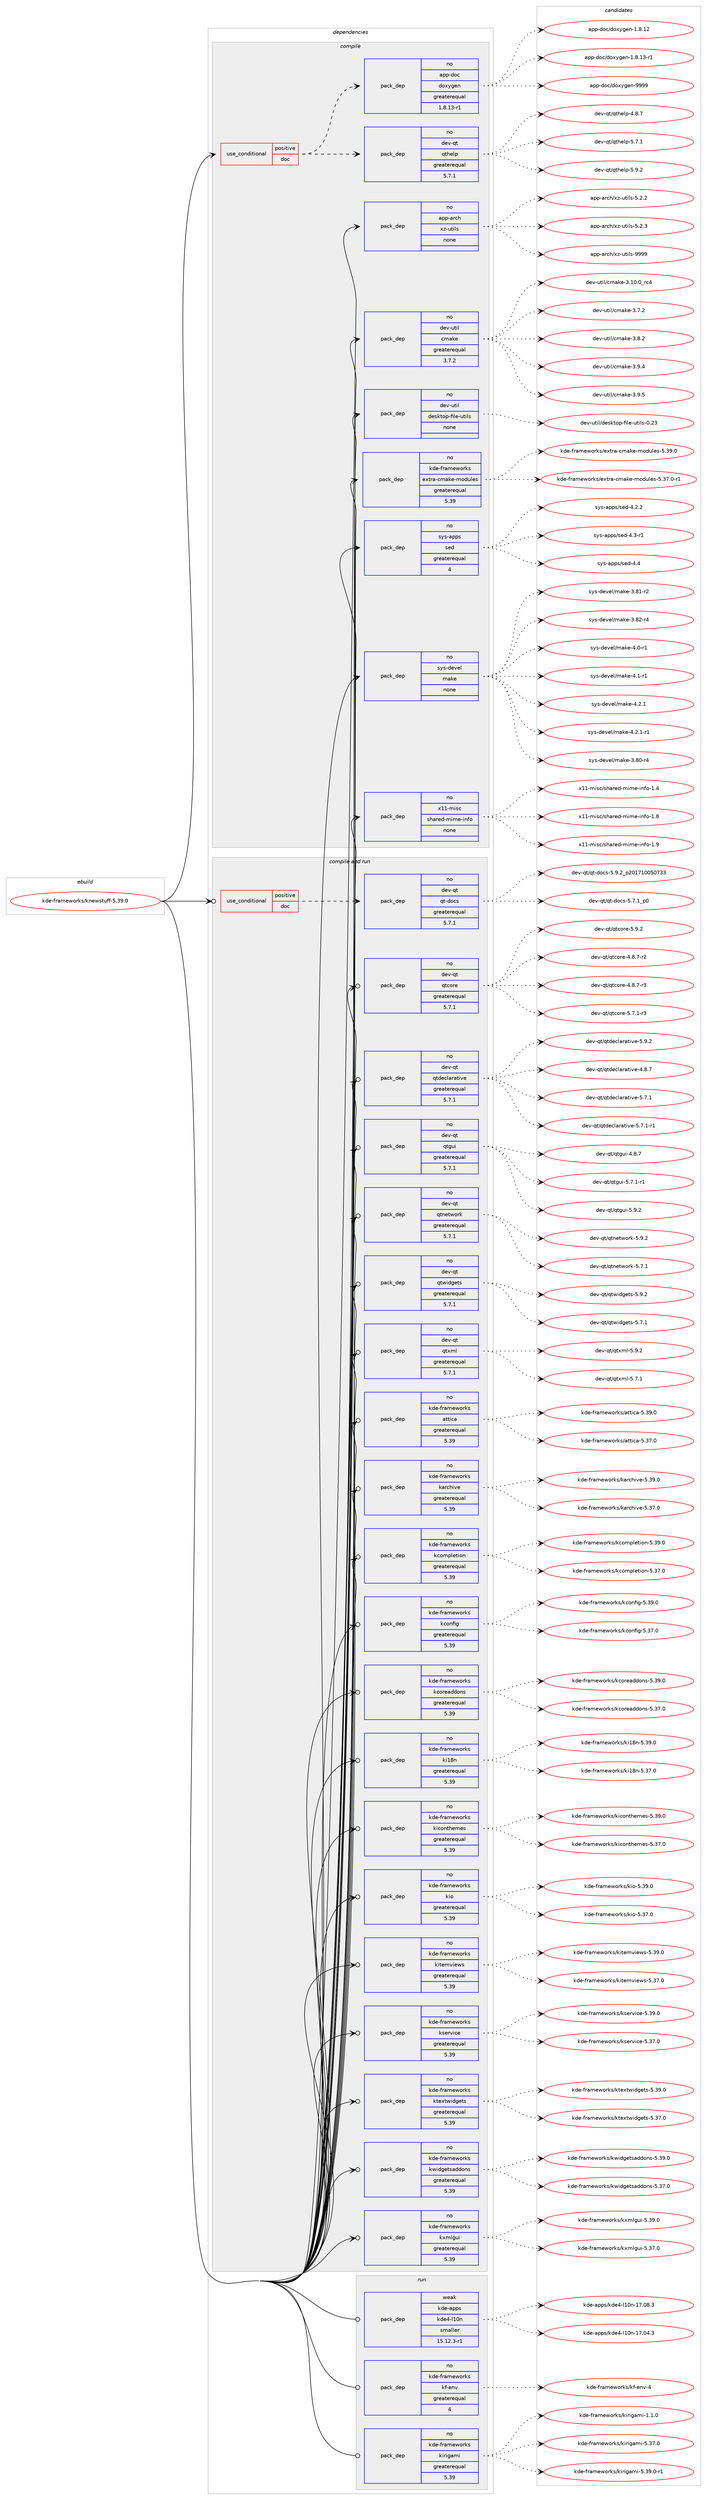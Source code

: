 digraph prolog {

# *************
# Graph options
# *************

newrank=true;
concentrate=true;
compound=true;
graph [rankdir=LR,fontname=Helvetica,fontsize=10,ranksep=1.5];#, ranksep=2.5, nodesep=0.2];
edge  [arrowhead=vee];
node  [fontname=Helvetica,fontsize=10];

# **********
# The ebuild
# **********

subgraph cluster_leftcol {
color=gray;
rank=same;
label=<<i>ebuild</i>>;
id [label="kde-frameworks/knewstuff-5.39.0", color=red, width=4, href="../kde-frameworks/knewstuff-5.39.0.svg"];
}

# ****************
# The dependencies
# ****************

subgraph cluster_midcol {
color=gray;
label=<<i>dependencies</i>>;
subgraph cluster_compile {
fillcolor="#eeeeee";
style=filled;
label=<<i>compile</i>>;
subgraph cond83972 {
dependency332464 [label=<<TABLE BORDER="0" CELLBORDER="1" CELLSPACING="0" CELLPADDING="4"><TR><TD ROWSPAN="3" CELLPADDING="10">use_conditional</TD></TR><TR><TD>positive</TD></TR><TR><TD>doc</TD></TR></TABLE>>, shape=none, color=red];
subgraph pack243474 {
dependency332465 [label=<<TABLE BORDER="0" CELLBORDER="1" CELLSPACING="0" CELLPADDING="4" WIDTH="220"><TR><TD ROWSPAN="6" CELLPADDING="30">pack_dep</TD></TR><TR><TD WIDTH="110">no</TD></TR><TR><TD>dev-qt</TD></TR><TR><TD>qthelp</TD></TR><TR><TD>greaterequal</TD></TR><TR><TD>5.7.1</TD></TR></TABLE>>, shape=none, color=blue];
}
dependency332464:e -> dependency332465:w [weight=20,style="dashed",arrowhead="vee"];
subgraph pack243475 {
dependency332466 [label=<<TABLE BORDER="0" CELLBORDER="1" CELLSPACING="0" CELLPADDING="4" WIDTH="220"><TR><TD ROWSPAN="6" CELLPADDING="30">pack_dep</TD></TR><TR><TD WIDTH="110">no</TD></TR><TR><TD>app-doc</TD></TR><TR><TD>doxygen</TD></TR><TR><TD>greaterequal</TD></TR><TR><TD>1.8.13-r1</TD></TR></TABLE>>, shape=none, color=blue];
}
dependency332464:e -> dependency332466:w [weight=20,style="dashed",arrowhead="vee"];
}
id:e -> dependency332464:w [weight=20,style="solid",arrowhead="vee"];
subgraph pack243476 {
dependency332467 [label=<<TABLE BORDER="0" CELLBORDER="1" CELLSPACING="0" CELLPADDING="4" WIDTH="220"><TR><TD ROWSPAN="6" CELLPADDING="30">pack_dep</TD></TR><TR><TD WIDTH="110">no</TD></TR><TR><TD>app-arch</TD></TR><TR><TD>xz-utils</TD></TR><TR><TD>none</TD></TR><TR><TD></TD></TR></TABLE>>, shape=none, color=blue];
}
id:e -> dependency332467:w [weight=20,style="solid",arrowhead="vee"];
subgraph pack243477 {
dependency332468 [label=<<TABLE BORDER="0" CELLBORDER="1" CELLSPACING="0" CELLPADDING="4" WIDTH="220"><TR><TD ROWSPAN="6" CELLPADDING="30">pack_dep</TD></TR><TR><TD WIDTH="110">no</TD></TR><TR><TD>dev-util</TD></TR><TR><TD>cmake</TD></TR><TR><TD>greaterequal</TD></TR><TR><TD>3.7.2</TD></TR></TABLE>>, shape=none, color=blue];
}
id:e -> dependency332468:w [weight=20,style="solid",arrowhead="vee"];
subgraph pack243478 {
dependency332469 [label=<<TABLE BORDER="0" CELLBORDER="1" CELLSPACING="0" CELLPADDING="4" WIDTH="220"><TR><TD ROWSPAN="6" CELLPADDING="30">pack_dep</TD></TR><TR><TD WIDTH="110">no</TD></TR><TR><TD>dev-util</TD></TR><TR><TD>desktop-file-utils</TD></TR><TR><TD>none</TD></TR><TR><TD></TD></TR></TABLE>>, shape=none, color=blue];
}
id:e -> dependency332469:w [weight=20,style="solid",arrowhead="vee"];
subgraph pack243479 {
dependency332470 [label=<<TABLE BORDER="0" CELLBORDER="1" CELLSPACING="0" CELLPADDING="4" WIDTH="220"><TR><TD ROWSPAN="6" CELLPADDING="30">pack_dep</TD></TR><TR><TD WIDTH="110">no</TD></TR><TR><TD>kde-frameworks</TD></TR><TR><TD>extra-cmake-modules</TD></TR><TR><TD>greaterequal</TD></TR><TR><TD>5.39</TD></TR></TABLE>>, shape=none, color=blue];
}
id:e -> dependency332470:w [weight=20,style="solid",arrowhead="vee"];
subgraph pack243480 {
dependency332471 [label=<<TABLE BORDER="0" CELLBORDER="1" CELLSPACING="0" CELLPADDING="4" WIDTH="220"><TR><TD ROWSPAN="6" CELLPADDING="30">pack_dep</TD></TR><TR><TD WIDTH="110">no</TD></TR><TR><TD>sys-apps</TD></TR><TR><TD>sed</TD></TR><TR><TD>greaterequal</TD></TR><TR><TD>4</TD></TR></TABLE>>, shape=none, color=blue];
}
id:e -> dependency332471:w [weight=20,style="solid",arrowhead="vee"];
subgraph pack243481 {
dependency332472 [label=<<TABLE BORDER="0" CELLBORDER="1" CELLSPACING="0" CELLPADDING="4" WIDTH="220"><TR><TD ROWSPAN="6" CELLPADDING="30">pack_dep</TD></TR><TR><TD WIDTH="110">no</TD></TR><TR><TD>sys-devel</TD></TR><TR><TD>make</TD></TR><TR><TD>none</TD></TR><TR><TD></TD></TR></TABLE>>, shape=none, color=blue];
}
id:e -> dependency332472:w [weight=20,style="solid",arrowhead="vee"];
subgraph pack243482 {
dependency332473 [label=<<TABLE BORDER="0" CELLBORDER="1" CELLSPACING="0" CELLPADDING="4" WIDTH="220"><TR><TD ROWSPAN="6" CELLPADDING="30">pack_dep</TD></TR><TR><TD WIDTH="110">no</TD></TR><TR><TD>x11-misc</TD></TR><TR><TD>shared-mime-info</TD></TR><TR><TD>none</TD></TR><TR><TD></TD></TR></TABLE>>, shape=none, color=blue];
}
id:e -> dependency332473:w [weight=20,style="solid",arrowhead="vee"];
}
subgraph cluster_compileandrun {
fillcolor="#eeeeee";
style=filled;
label=<<i>compile and run</i>>;
subgraph cond83973 {
dependency332474 [label=<<TABLE BORDER="0" CELLBORDER="1" CELLSPACING="0" CELLPADDING="4"><TR><TD ROWSPAN="3" CELLPADDING="10">use_conditional</TD></TR><TR><TD>positive</TD></TR><TR><TD>doc</TD></TR></TABLE>>, shape=none, color=red];
subgraph pack243483 {
dependency332475 [label=<<TABLE BORDER="0" CELLBORDER="1" CELLSPACING="0" CELLPADDING="4" WIDTH="220"><TR><TD ROWSPAN="6" CELLPADDING="30">pack_dep</TD></TR><TR><TD WIDTH="110">no</TD></TR><TR><TD>dev-qt</TD></TR><TR><TD>qt-docs</TD></TR><TR><TD>greaterequal</TD></TR><TR><TD>5.7.1</TD></TR></TABLE>>, shape=none, color=blue];
}
dependency332474:e -> dependency332475:w [weight=20,style="dashed",arrowhead="vee"];
}
id:e -> dependency332474:w [weight=20,style="solid",arrowhead="odotvee"];
subgraph pack243484 {
dependency332476 [label=<<TABLE BORDER="0" CELLBORDER="1" CELLSPACING="0" CELLPADDING="4" WIDTH="220"><TR><TD ROWSPAN="6" CELLPADDING="30">pack_dep</TD></TR><TR><TD WIDTH="110">no</TD></TR><TR><TD>dev-qt</TD></TR><TR><TD>qtcore</TD></TR><TR><TD>greaterequal</TD></TR><TR><TD>5.7.1</TD></TR></TABLE>>, shape=none, color=blue];
}
id:e -> dependency332476:w [weight=20,style="solid",arrowhead="odotvee"];
subgraph pack243485 {
dependency332477 [label=<<TABLE BORDER="0" CELLBORDER="1" CELLSPACING="0" CELLPADDING="4" WIDTH="220"><TR><TD ROWSPAN="6" CELLPADDING="30">pack_dep</TD></TR><TR><TD WIDTH="110">no</TD></TR><TR><TD>dev-qt</TD></TR><TR><TD>qtdeclarative</TD></TR><TR><TD>greaterequal</TD></TR><TR><TD>5.7.1</TD></TR></TABLE>>, shape=none, color=blue];
}
id:e -> dependency332477:w [weight=20,style="solid",arrowhead="odotvee"];
subgraph pack243486 {
dependency332478 [label=<<TABLE BORDER="0" CELLBORDER="1" CELLSPACING="0" CELLPADDING="4" WIDTH="220"><TR><TD ROWSPAN="6" CELLPADDING="30">pack_dep</TD></TR><TR><TD WIDTH="110">no</TD></TR><TR><TD>dev-qt</TD></TR><TR><TD>qtgui</TD></TR><TR><TD>greaterequal</TD></TR><TR><TD>5.7.1</TD></TR></TABLE>>, shape=none, color=blue];
}
id:e -> dependency332478:w [weight=20,style="solid",arrowhead="odotvee"];
subgraph pack243487 {
dependency332479 [label=<<TABLE BORDER="0" CELLBORDER="1" CELLSPACING="0" CELLPADDING="4" WIDTH="220"><TR><TD ROWSPAN="6" CELLPADDING="30">pack_dep</TD></TR><TR><TD WIDTH="110">no</TD></TR><TR><TD>dev-qt</TD></TR><TR><TD>qtnetwork</TD></TR><TR><TD>greaterequal</TD></TR><TR><TD>5.7.1</TD></TR></TABLE>>, shape=none, color=blue];
}
id:e -> dependency332479:w [weight=20,style="solid",arrowhead="odotvee"];
subgraph pack243488 {
dependency332480 [label=<<TABLE BORDER="0" CELLBORDER="1" CELLSPACING="0" CELLPADDING="4" WIDTH="220"><TR><TD ROWSPAN="6" CELLPADDING="30">pack_dep</TD></TR><TR><TD WIDTH="110">no</TD></TR><TR><TD>dev-qt</TD></TR><TR><TD>qtwidgets</TD></TR><TR><TD>greaterequal</TD></TR><TR><TD>5.7.1</TD></TR></TABLE>>, shape=none, color=blue];
}
id:e -> dependency332480:w [weight=20,style="solid",arrowhead="odotvee"];
subgraph pack243489 {
dependency332481 [label=<<TABLE BORDER="0" CELLBORDER="1" CELLSPACING="0" CELLPADDING="4" WIDTH="220"><TR><TD ROWSPAN="6" CELLPADDING="30">pack_dep</TD></TR><TR><TD WIDTH="110">no</TD></TR><TR><TD>dev-qt</TD></TR><TR><TD>qtxml</TD></TR><TR><TD>greaterequal</TD></TR><TR><TD>5.7.1</TD></TR></TABLE>>, shape=none, color=blue];
}
id:e -> dependency332481:w [weight=20,style="solid",arrowhead="odotvee"];
subgraph pack243490 {
dependency332482 [label=<<TABLE BORDER="0" CELLBORDER="1" CELLSPACING="0" CELLPADDING="4" WIDTH="220"><TR><TD ROWSPAN="6" CELLPADDING="30">pack_dep</TD></TR><TR><TD WIDTH="110">no</TD></TR><TR><TD>kde-frameworks</TD></TR><TR><TD>attica</TD></TR><TR><TD>greaterequal</TD></TR><TR><TD>5.39</TD></TR></TABLE>>, shape=none, color=blue];
}
id:e -> dependency332482:w [weight=20,style="solid",arrowhead="odotvee"];
subgraph pack243491 {
dependency332483 [label=<<TABLE BORDER="0" CELLBORDER="1" CELLSPACING="0" CELLPADDING="4" WIDTH="220"><TR><TD ROWSPAN="6" CELLPADDING="30">pack_dep</TD></TR><TR><TD WIDTH="110">no</TD></TR><TR><TD>kde-frameworks</TD></TR><TR><TD>karchive</TD></TR><TR><TD>greaterequal</TD></TR><TR><TD>5.39</TD></TR></TABLE>>, shape=none, color=blue];
}
id:e -> dependency332483:w [weight=20,style="solid",arrowhead="odotvee"];
subgraph pack243492 {
dependency332484 [label=<<TABLE BORDER="0" CELLBORDER="1" CELLSPACING="0" CELLPADDING="4" WIDTH="220"><TR><TD ROWSPAN="6" CELLPADDING="30">pack_dep</TD></TR><TR><TD WIDTH="110">no</TD></TR><TR><TD>kde-frameworks</TD></TR><TR><TD>kcompletion</TD></TR><TR><TD>greaterequal</TD></TR><TR><TD>5.39</TD></TR></TABLE>>, shape=none, color=blue];
}
id:e -> dependency332484:w [weight=20,style="solid",arrowhead="odotvee"];
subgraph pack243493 {
dependency332485 [label=<<TABLE BORDER="0" CELLBORDER="1" CELLSPACING="0" CELLPADDING="4" WIDTH="220"><TR><TD ROWSPAN="6" CELLPADDING="30">pack_dep</TD></TR><TR><TD WIDTH="110">no</TD></TR><TR><TD>kde-frameworks</TD></TR><TR><TD>kconfig</TD></TR><TR><TD>greaterequal</TD></TR><TR><TD>5.39</TD></TR></TABLE>>, shape=none, color=blue];
}
id:e -> dependency332485:w [weight=20,style="solid",arrowhead="odotvee"];
subgraph pack243494 {
dependency332486 [label=<<TABLE BORDER="0" CELLBORDER="1" CELLSPACING="0" CELLPADDING="4" WIDTH="220"><TR><TD ROWSPAN="6" CELLPADDING="30">pack_dep</TD></TR><TR><TD WIDTH="110">no</TD></TR><TR><TD>kde-frameworks</TD></TR><TR><TD>kcoreaddons</TD></TR><TR><TD>greaterequal</TD></TR><TR><TD>5.39</TD></TR></TABLE>>, shape=none, color=blue];
}
id:e -> dependency332486:w [weight=20,style="solid",arrowhead="odotvee"];
subgraph pack243495 {
dependency332487 [label=<<TABLE BORDER="0" CELLBORDER="1" CELLSPACING="0" CELLPADDING="4" WIDTH="220"><TR><TD ROWSPAN="6" CELLPADDING="30">pack_dep</TD></TR><TR><TD WIDTH="110">no</TD></TR><TR><TD>kde-frameworks</TD></TR><TR><TD>ki18n</TD></TR><TR><TD>greaterequal</TD></TR><TR><TD>5.39</TD></TR></TABLE>>, shape=none, color=blue];
}
id:e -> dependency332487:w [weight=20,style="solid",arrowhead="odotvee"];
subgraph pack243496 {
dependency332488 [label=<<TABLE BORDER="0" CELLBORDER="1" CELLSPACING="0" CELLPADDING="4" WIDTH="220"><TR><TD ROWSPAN="6" CELLPADDING="30">pack_dep</TD></TR><TR><TD WIDTH="110">no</TD></TR><TR><TD>kde-frameworks</TD></TR><TR><TD>kiconthemes</TD></TR><TR><TD>greaterequal</TD></TR><TR><TD>5.39</TD></TR></TABLE>>, shape=none, color=blue];
}
id:e -> dependency332488:w [weight=20,style="solid",arrowhead="odotvee"];
subgraph pack243497 {
dependency332489 [label=<<TABLE BORDER="0" CELLBORDER="1" CELLSPACING="0" CELLPADDING="4" WIDTH="220"><TR><TD ROWSPAN="6" CELLPADDING="30">pack_dep</TD></TR><TR><TD WIDTH="110">no</TD></TR><TR><TD>kde-frameworks</TD></TR><TR><TD>kio</TD></TR><TR><TD>greaterequal</TD></TR><TR><TD>5.39</TD></TR></TABLE>>, shape=none, color=blue];
}
id:e -> dependency332489:w [weight=20,style="solid",arrowhead="odotvee"];
subgraph pack243498 {
dependency332490 [label=<<TABLE BORDER="0" CELLBORDER="1" CELLSPACING="0" CELLPADDING="4" WIDTH="220"><TR><TD ROWSPAN="6" CELLPADDING="30">pack_dep</TD></TR><TR><TD WIDTH="110">no</TD></TR><TR><TD>kde-frameworks</TD></TR><TR><TD>kitemviews</TD></TR><TR><TD>greaterequal</TD></TR><TR><TD>5.39</TD></TR></TABLE>>, shape=none, color=blue];
}
id:e -> dependency332490:w [weight=20,style="solid",arrowhead="odotvee"];
subgraph pack243499 {
dependency332491 [label=<<TABLE BORDER="0" CELLBORDER="1" CELLSPACING="0" CELLPADDING="4" WIDTH="220"><TR><TD ROWSPAN="6" CELLPADDING="30">pack_dep</TD></TR><TR><TD WIDTH="110">no</TD></TR><TR><TD>kde-frameworks</TD></TR><TR><TD>kservice</TD></TR><TR><TD>greaterequal</TD></TR><TR><TD>5.39</TD></TR></TABLE>>, shape=none, color=blue];
}
id:e -> dependency332491:w [weight=20,style="solid",arrowhead="odotvee"];
subgraph pack243500 {
dependency332492 [label=<<TABLE BORDER="0" CELLBORDER="1" CELLSPACING="0" CELLPADDING="4" WIDTH="220"><TR><TD ROWSPAN="6" CELLPADDING="30">pack_dep</TD></TR><TR><TD WIDTH="110">no</TD></TR><TR><TD>kde-frameworks</TD></TR><TR><TD>ktextwidgets</TD></TR><TR><TD>greaterequal</TD></TR><TR><TD>5.39</TD></TR></TABLE>>, shape=none, color=blue];
}
id:e -> dependency332492:w [weight=20,style="solid",arrowhead="odotvee"];
subgraph pack243501 {
dependency332493 [label=<<TABLE BORDER="0" CELLBORDER="1" CELLSPACING="0" CELLPADDING="4" WIDTH="220"><TR><TD ROWSPAN="6" CELLPADDING="30">pack_dep</TD></TR><TR><TD WIDTH="110">no</TD></TR><TR><TD>kde-frameworks</TD></TR><TR><TD>kwidgetsaddons</TD></TR><TR><TD>greaterequal</TD></TR><TR><TD>5.39</TD></TR></TABLE>>, shape=none, color=blue];
}
id:e -> dependency332493:w [weight=20,style="solid",arrowhead="odotvee"];
subgraph pack243502 {
dependency332494 [label=<<TABLE BORDER="0" CELLBORDER="1" CELLSPACING="0" CELLPADDING="4" WIDTH="220"><TR><TD ROWSPAN="6" CELLPADDING="30">pack_dep</TD></TR><TR><TD WIDTH="110">no</TD></TR><TR><TD>kde-frameworks</TD></TR><TR><TD>kxmlgui</TD></TR><TR><TD>greaterequal</TD></TR><TR><TD>5.39</TD></TR></TABLE>>, shape=none, color=blue];
}
id:e -> dependency332494:w [weight=20,style="solid",arrowhead="odotvee"];
}
subgraph cluster_run {
fillcolor="#eeeeee";
style=filled;
label=<<i>run</i>>;
subgraph pack243503 {
dependency332495 [label=<<TABLE BORDER="0" CELLBORDER="1" CELLSPACING="0" CELLPADDING="4" WIDTH="220"><TR><TD ROWSPAN="6" CELLPADDING="30">pack_dep</TD></TR><TR><TD WIDTH="110">no</TD></TR><TR><TD>kde-frameworks</TD></TR><TR><TD>kf-env</TD></TR><TR><TD>greaterequal</TD></TR><TR><TD>4</TD></TR></TABLE>>, shape=none, color=blue];
}
id:e -> dependency332495:w [weight=20,style="solid",arrowhead="odot"];
subgraph pack243504 {
dependency332496 [label=<<TABLE BORDER="0" CELLBORDER="1" CELLSPACING="0" CELLPADDING="4" WIDTH="220"><TR><TD ROWSPAN="6" CELLPADDING="30">pack_dep</TD></TR><TR><TD WIDTH="110">no</TD></TR><TR><TD>kde-frameworks</TD></TR><TR><TD>kirigami</TD></TR><TR><TD>greaterequal</TD></TR><TR><TD>5.39</TD></TR></TABLE>>, shape=none, color=blue];
}
id:e -> dependency332496:w [weight=20,style="solid",arrowhead="odot"];
subgraph pack243505 {
dependency332497 [label=<<TABLE BORDER="0" CELLBORDER="1" CELLSPACING="0" CELLPADDING="4" WIDTH="220"><TR><TD ROWSPAN="6" CELLPADDING="30">pack_dep</TD></TR><TR><TD WIDTH="110">weak</TD></TR><TR><TD>kde-apps</TD></TR><TR><TD>kde4-l10n</TD></TR><TR><TD>smaller</TD></TR><TR><TD>15.12.3-r1</TD></TR></TABLE>>, shape=none, color=blue];
}
id:e -> dependency332497:w [weight=20,style="solid",arrowhead="odot"];
}
}

# **************
# The candidates
# **************

subgraph cluster_choices {
rank=same;
color=gray;
label=<<i>candidates</i>>;

subgraph choice243474 {
color=black;
nodesep=1;
choice1001011184511311647113116104101108112455246564655 [label="dev-qt/qthelp-4.8.7", color=red, width=4,href="../dev-qt/qthelp-4.8.7.svg"];
choice1001011184511311647113116104101108112455346554649 [label="dev-qt/qthelp-5.7.1", color=red, width=4,href="../dev-qt/qthelp-5.7.1.svg"];
choice1001011184511311647113116104101108112455346574650 [label="dev-qt/qthelp-5.9.2", color=red, width=4,href="../dev-qt/qthelp-5.9.2.svg"];
dependency332465:e -> choice1001011184511311647113116104101108112455246564655:w [style=dotted,weight="100"];
dependency332465:e -> choice1001011184511311647113116104101108112455346554649:w [style=dotted,weight="100"];
dependency332465:e -> choice1001011184511311647113116104101108112455346574650:w [style=dotted,weight="100"];
}
subgraph choice243475 {
color=black;
nodesep=1;
choice9711211245100111994710011112012110310111045494656464950 [label="app-doc/doxygen-1.8.12", color=red, width=4,href="../app-doc/doxygen-1.8.12.svg"];
choice97112112451001119947100111120121103101110454946564649514511449 [label="app-doc/doxygen-1.8.13-r1", color=red, width=4,href="../app-doc/doxygen-1.8.13-r1.svg"];
choice971121124510011199471001111201211031011104557575757 [label="app-doc/doxygen-9999", color=red, width=4,href="../app-doc/doxygen-9999.svg"];
dependency332466:e -> choice9711211245100111994710011112012110310111045494656464950:w [style=dotted,weight="100"];
dependency332466:e -> choice97112112451001119947100111120121103101110454946564649514511449:w [style=dotted,weight="100"];
dependency332466:e -> choice971121124510011199471001111201211031011104557575757:w [style=dotted,weight="100"];
}
subgraph choice243476 {
color=black;
nodesep=1;
choice971121124597114991044712012245117116105108115455346504650 [label="app-arch/xz-utils-5.2.2", color=red, width=4,href="../app-arch/xz-utils-5.2.2.svg"];
choice971121124597114991044712012245117116105108115455346504651 [label="app-arch/xz-utils-5.2.3", color=red, width=4,href="../app-arch/xz-utils-5.2.3.svg"];
choice9711211245971149910447120122451171161051081154557575757 [label="app-arch/xz-utils-9999", color=red, width=4,href="../app-arch/xz-utils-9999.svg"];
dependency332467:e -> choice971121124597114991044712012245117116105108115455346504650:w [style=dotted,weight="100"];
dependency332467:e -> choice971121124597114991044712012245117116105108115455346504651:w [style=dotted,weight="100"];
dependency332467:e -> choice9711211245971149910447120122451171161051081154557575757:w [style=dotted,weight="100"];
}
subgraph choice243477 {
color=black;
nodesep=1;
choice1001011184511711610510847991099710710145514649484648951149952 [label="dev-util/cmake-3.10.0_rc4", color=red, width=4,href="../dev-util/cmake-3.10.0_rc4.svg"];
choice10010111845117116105108479910997107101455146554650 [label="dev-util/cmake-3.7.2", color=red, width=4,href="../dev-util/cmake-3.7.2.svg"];
choice10010111845117116105108479910997107101455146564650 [label="dev-util/cmake-3.8.2", color=red, width=4,href="../dev-util/cmake-3.8.2.svg"];
choice10010111845117116105108479910997107101455146574652 [label="dev-util/cmake-3.9.4", color=red, width=4,href="../dev-util/cmake-3.9.4.svg"];
choice10010111845117116105108479910997107101455146574653 [label="dev-util/cmake-3.9.5", color=red, width=4,href="../dev-util/cmake-3.9.5.svg"];
dependency332468:e -> choice1001011184511711610510847991099710710145514649484648951149952:w [style=dotted,weight="100"];
dependency332468:e -> choice10010111845117116105108479910997107101455146554650:w [style=dotted,weight="100"];
dependency332468:e -> choice10010111845117116105108479910997107101455146564650:w [style=dotted,weight="100"];
dependency332468:e -> choice10010111845117116105108479910997107101455146574652:w [style=dotted,weight="100"];
dependency332468:e -> choice10010111845117116105108479910997107101455146574653:w [style=dotted,weight="100"];
}
subgraph choice243478 {
color=black;
nodesep=1;
choice100101118451171161051084710010111510711611111245102105108101451171161051081154548465051 [label="dev-util/desktop-file-utils-0.23", color=red, width=4,href="../dev-util/desktop-file-utils-0.23.svg"];
dependency332469:e -> choice100101118451171161051084710010111510711611111245102105108101451171161051081154548465051:w [style=dotted,weight="100"];
}
subgraph choice243479 {
color=black;
nodesep=1;
choice1071001014510211497109101119111114107115471011201161149745991099710710145109111100117108101115455346515546484511449 [label="kde-frameworks/extra-cmake-modules-5.37.0-r1", color=red, width=4,href="../kde-frameworks/extra-cmake-modules-5.37.0-r1.svg"];
choice107100101451021149710910111911111410711547101120116114974599109971071014510911110011710810111545534651574648 [label="kde-frameworks/extra-cmake-modules-5.39.0", color=red, width=4,href="../kde-frameworks/extra-cmake-modules-5.39.0.svg"];
dependency332470:e -> choice1071001014510211497109101119111114107115471011201161149745991099710710145109111100117108101115455346515546484511449:w [style=dotted,weight="100"];
dependency332470:e -> choice107100101451021149710910111911111410711547101120116114974599109971071014510911110011710810111545534651574648:w [style=dotted,weight="100"];
}
subgraph choice243480 {
color=black;
nodesep=1;
choice115121115459711211211547115101100455246504650 [label="sys-apps/sed-4.2.2", color=red, width=4,href="../sys-apps/sed-4.2.2.svg"];
choice115121115459711211211547115101100455246514511449 [label="sys-apps/sed-4.3-r1", color=red, width=4,href="../sys-apps/sed-4.3-r1.svg"];
choice11512111545971121121154711510110045524652 [label="sys-apps/sed-4.4", color=red, width=4,href="../sys-apps/sed-4.4.svg"];
dependency332471:e -> choice115121115459711211211547115101100455246504650:w [style=dotted,weight="100"];
dependency332471:e -> choice115121115459711211211547115101100455246514511449:w [style=dotted,weight="100"];
dependency332471:e -> choice11512111545971121121154711510110045524652:w [style=dotted,weight="100"];
}
subgraph choice243481 {
color=black;
nodesep=1;
choice11512111545100101118101108471099710710145514656484511452 [label="sys-devel/make-3.80-r4", color=red, width=4,href="../sys-devel/make-3.80-r4.svg"];
choice11512111545100101118101108471099710710145514656494511450 [label="sys-devel/make-3.81-r2", color=red, width=4,href="../sys-devel/make-3.81-r2.svg"];
choice11512111545100101118101108471099710710145514656504511452 [label="sys-devel/make-3.82-r4", color=red, width=4,href="../sys-devel/make-3.82-r4.svg"];
choice115121115451001011181011084710997107101455246484511449 [label="sys-devel/make-4.0-r1", color=red, width=4,href="../sys-devel/make-4.0-r1.svg"];
choice115121115451001011181011084710997107101455246494511449 [label="sys-devel/make-4.1-r1", color=red, width=4,href="../sys-devel/make-4.1-r1.svg"];
choice115121115451001011181011084710997107101455246504649 [label="sys-devel/make-4.2.1", color=red, width=4,href="../sys-devel/make-4.2.1.svg"];
choice1151211154510010111810110847109971071014552465046494511449 [label="sys-devel/make-4.2.1-r1", color=red, width=4,href="../sys-devel/make-4.2.1-r1.svg"];
dependency332472:e -> choice11512111545100101118101108471099710710145514656484511452:w [style=dotted,weight="100"];
dependency332472:e -> choice11512111545100101118101108471099710710145514656494511450:w [style=dotted,weight="100"];
dependency332472:e -> choice11512111545100101118101108471099710710145514656504511452:w [style=dotted,weight="100"];
dependency332472:e -> choice115121115451001011181011084710997107101455246484511449:w [style=dotted,weight="100"];
dependency332472:e -> choice115121115451001011181011084710997107101455246494511449:w [style=dotted,weight="100"];
dependency332472:e -> choice115121115451001011181011084710997107101455246504649:w [style=dotted,weight="100"];
dependency332472:e -> choice1151211154510010111810110847109971071014552465046494511449:w [style=dotted,weight="100"];
}
subgraph choice243482 {
color=black;
nodesep=1;
choice120494945109105115994711510497114101100451091051091014510511010211145494652 [label="x11-misc/shared-mime-info-1.4", color=red, width=4,href="../x11-misc/shared-mime-info-1.4.svg"];
choice120494945109105115994711510497114101100451091051091014510511010211145494656 [label="x11-misc/shared-mime-info-1.8", color=red, width=4,href="../x11-misc/shared-mime-info-1.8.svg"];
choice120494945109105115994711510497114101100451091051091014510511010211145494657 [label="x11-misc/shared-mime-info-1.9", color=red, width=4,href="../x11-misc/shared-mime-info-1.9.svg"];
dependency332473:e -> choice120494945109105115994711510497114101100451091051091014510511010211145494652:w [style=dotted,weight="100"];
dependency332473:e -> choice120494945109105115994711510497114101100451091051091014510511010211145494656:w [style=dotted,weight="100"];
dependency332473:e -> choice120494945109105115994711510497114101100451091051091014510511010211145494657:w [style=dotted,weight="100"];
}
subgraph choice243483 {
color=black;
nodesep=1;
choice100101118451131164711311645100111991154553465546499511248 [label="dev-qt/qt-docs-5.7.1_p0", color=red, width=4,href="../dev-qt/qt-docs-5.7.1_p0.svg"];
choice1001011184511311647113116451001119911545534657465095112504849554948485348555151 [label="dev-qt/qt-docs-5.9.2_p201710050733", color=red, width=4,href="../dev-qt/qt-docs-5.9.2_p201710050733.svg"];
dependency332475:e -> choice100101118451131164711311645100111991154553465546499511248:w [style=dotted,weight="100"];
dependency332475:e -> choice1001011184511311647113116451001119911545534657465095112504849554948485348555151:w [style=dotted,weight="100"];
}
subgraph choice243484 {
color=black;
nodesep=1;
choice1001011184511311647113116991111141014552465646554511450 [label="dev-qt/qtcore-4.8.7-r2", color=red, width=4,href="../dev-qt/qtcore-4.8.7-r2.svg"];
choice1001011184511311647113116991111141014552465646554511451 [label="dev-qt/qtcore-4.8.7-r3", color=red, width=4,href="../dev-qt/qtcore-4.8.7-r3.svg"];
choice1001011184511311647113116991111141014553465546494511451 [label="dev-qt/qtcore-5.7.1-r3", color=red, width=4,href="../dev-qt/qtcore-5.7.1-r3.svg"];
choice100101118451131164711311699111114101455346574650 [label="dev-qt/qtcore-5.9.2", color=red, width=4,href="../dev-qt/qtcore-5.9.2.svg"];
dependency332476:e -> choice1001011184511311647113116991111141014552465646554511450:w [style=dotted,weight="100"];
dependency332476:e -> choice1001011184511311647113116991111141014552465646554511451:w [style=dotted,weight="100"];
dependency332476:e -> choice1001011184511311647113116991111141014553465546494511451:w [style=dotted,weight="100"];
dependency332476:e -> choice100101118451131164711311699111114101455346574650:w [style=dotted,weight="100"];
}
subgraph choice243485 {
color=black;
nodesep=1;
choice1001011184511311647113116100101991089711497116105118101455246564655 [label="dev-qt/qtdeclarative-4.8.7", color=red, width=4,href="../dev-qt/qtdeclarative-4.8.7.svg"];
choice1001011184511311647113116100101991089711497116105118101455346554649 [label="dev-qt/qtdeclarative-5.7.1", color=red, width=4,href="../dev-qt/qtdeclarative-5.7.1.svg"];
choice10010111845113116471131161001019910897114971161051181014553465546494511449 [label="dev-qt/qtdeclarative-5.7.1-r1", color=red, width=4,href="../dev-qt/qtdeclarative-5.7.1-r1.svg"];
choice1001011184511311647113116100101991089711497116105118101455346574650 [label="dev-qt/qtdeclarative-5.9.2", color=red, width=4,href="../dev-qt/qtdeclarative-5.9.2.svg"];
dependency332477:e -> choice1001011184511311647113116100101991089711497116105118101455246564655:w [style=dotted,weight="100"];
dependency332477:e -> choice1001011184511311647113116100101991089711497116105118101455346554649:w [style=dotted,weight="100"];
dependency332477:e -> choice10010111845113116471131161001019910897114971161051181014553465546494511449:w [style=dotted,weight="100"];
dependency332477:e -> choice1001011184511311647113116100101991089711497116105118101455346574650:w [style=dotted,weight="100"];
}
subgraph choice243486 {
color=black;
nodesep=1;
choice1001011184511311647113116103117105455246564655 [label="dev-qt/qtgui-4.8.7", color=red, width=4,href="../dev-qt/qtgui-4.8.7.svg"];
choice10010111845113116471131161031171054553465546494511449 [label="dev-qt/qtgui-5.7.1-r1", color=red, width=4,href="../dev-qt/qtgui-5.7.1-r1.svg"];
choice1001011184511311647113116103117105455346574650 [label="dev-qt/qtgui-5.9.2", color=red, width=4,href="../dev-qt/qtgui-5.9.2.svg"];
dependency332478:e -> choice1001011184511311647113116103117105455246564655:w [style=dotted,weight="100"];
dependency332478:e -> choice10010111845113116471131161031171054553465546494511449:w [style=dotted,weight="100"];
dependency332478:e -> choice1001011184511311647113116103117105455346574650:w [style=dotted,weight="100"];
}
subgraph choice243487 {
color=black;
nodesep=1;
choice1001011184511311647113116110101116119111114107455346554649 [label="dev-qt/qtnetwork-5.7.1", color=red, width=4,href="../dev-qt/qtnetwork-5.7.1.svg"];
choice1001011184511311647113116110101116119111114107455346574650 [label="dev-qt/qtnetwork-5.9.2", color=red, width=4,href="../dev-qt/qtnetwork-5.9.2.svg"];
dependency332479:e -> choice1001011184511311647113116110101116119111114107455346554649:w [style=dotted,weight="100"];
dependency332479:e -> choice1001011184511311647113116110101116119111114107455346574650:w [style=dotted,weight="100"];
}
subgraph choice243488 {
color=black;
nodesep=1;
choice1001011184511311647113116119105100103101116115455346554649 [label="dev-qt/qtwidgets-5.7.1", color=red, width=4,href="../dev-qt/qtwidgets-5.7.1.svg"];
choice1001011184511311647113116119105100103101116115455346574650 [label="dev-qt/qtwidgets-5.9.2", color=red, width=4,href="../dev-qt/qtwidgets-5.9.2.svg"];
dependency332480:e -> choice1001011184511311647113116119105100103101116115455346554649:w [style=dotted,weight="100"];
dependency332480:e -> choice1001011184511311647113116119105100103101116115455346574650:w [style=dotted,weight="100"];
}
subgraph choice243489 {
color=black;
nodesep=1;
choice1001011184511311647113116120109108455346554649 [label="dev-qt/qtxml-5.7.1", color=red, width=4,href="../dev-qt/qtxml-5.7.1.svg"];
choice1001011184511311647113116120109108455346574650 [label="dev-qt/qtxml-5.9.2", color=red, width=4,href="../dev-qt/qtxml-5.9.2.svg"];
dependency332481:e -> choice1001011184511311647113116120109108455346554649:w [style=dotted,weight="100"];
dependency332481:e -> choice1001011184511311647113116120109108455346574650:w [style=dotted,weight="100"];
}
subgraph choice243490 {
color=black;
nodesep=1;
choice10710010145102114971091011191111141071154797116116105999745534651554648 [label="kde-frameworks/attica-5.37.0", color=red, width=4,href="../kde-frameworks/attica-5.37.0.svg"];
choice10710010145102114971091011191111141071154797116116105999745534651574648 [label="kde-frameworks/attica-5.39.0", color=red, width=4,href="../kde-frameworks/attica-5.39.0.svg"];
dependency332482:e -> choice10710010145102114971091011191111141071154797116116105999745534651554648:w [style=dotted,weight="100"];
dependency332482:e -> choice10710010145102114971091011191111141071154797116116105999745534651574648:w [style=dotted,weight="100"];
}
subgraph choice243491 {
color=black;
nodesep=1;
choice107100101451021149710910111911111410711547107971149910410511810145534651554648 [label="kde-frameworks/karchive-5.37.0", color=red, width=4,href="../kde-frameworks/karchive-5.37.0.svg"];
choice107100101451021149710910111911111410711547107971149910410511810145534651574648 [label="kde-frameworks/karchive-5.39.0", color=red, width=4,href="../kde-frameworks/karchive-5.39.0.svg"];
dependency332483:e -> choice107100101451021149710910111911111410711547107971149910410511810145534651554648:w [style=dotted,weight="100"];
dependency332483:e -> choice107100101451021149710910111911111410711547107971149910410511810145534651574648:w [style=dotted,weight="100"];
}
subgraph choice243492 {
color=black;
nodesep=1;
choice1071001014510211497109101119111114107115471079911110911210810111610511111045534651554648 [label="kde-frameworks/kcompletion-5.37.0", color=red, width=4,href="../kde-frameworks/kcompletion-5.37.0.svg"];
choice1071001014510211497109101119111114107115471079911110911210810111610511111045534651574648 [label="kde-frameworks/kcompletion-5.39.0", color=red, width=4,href="../kde-frameworks/kcompletion-5.39.0.svg"];
dependency332484:e -> choice1071001014510211497109101119111114107115471079911110911210810111610511111045534651554648:w [style=dotted,weight="100"];
dependency332484:e -> choice1071001014510211497109101119111114107115471079911110911210810111610511111045534651574648:w [style=dotted,weight="100"];
}
subgraph choice243493 {
color=black;
nodesep=1;
choice1071001014510211497109101119111114107115471079911111010210510345534651554648 [label="kde-frameworks/kconfig-5.37.0", color=red, width=4,href="../kde-frameworks/kconfig-5.37.0.svg"];
choice1071001014510211497109101119111114107115471079911111010210510345534651574648 [label="kde-frameworks/kconfig-5.39.0", color=red, width=4,href="../kde-frameworks/kconfig-5.39.0.svg"];
dependency332485:e -> choice1071001014510211497109101119111114107115471079911111010210510345534651554648:w [style=dotted,weight="100"];
dependency332485:e -> choice1071001014510211497109101119111114107115471079911111010210510345534651574648:w [style=dotted,weight="100"];
}
subgraph choice243494 {
color=black;
nodesep=1;
choice107100101451021149710910111911111410711547107991111141019710010011111011545534651554648 [label="kde-frameworks/kcoreaddons-5.37.0", color=red, width=4,href="../kde-frameworks/kcoreaddons-5.37.0.svg"];
choice107100101451021149710910111911111410711547107991111141019710010011111011545534651574648 [label="kde-frameworks/kcoreaddons-5.39.0", color=red, width=4,href="../kde-frameworks/kcoreaddons-5.39.0.svg"];
dependency332486:e -> choice107100101451021149710910111911111410711547107991111141019710010011111011545534651554648:w [style=dotted,weight="100"];
dependency332486:e -> choice107100101451021149710910111911111410711547107991111141019710010011111011545534651574648:w [style=dotted,weight="100"];
}
subgraph choice243495 {
color=black;
nodesep=1;
choice107100101451021149710910111911111410711547107105495611045534651554648 [label="kde-frameworks/ki18n-5.37.0", color=red, width=4,href="../kde-frameworks/ki18n-5.37.0.svg"];
choice107100101451021149710910111911111410711547107105495611045534651574648 [label="kde-frameworks/ki18n-5.39.0", color=red, width=4,href="../kde-frameworks/ki18n-5.39.0.svg"];
dependency332487:e -> choice107100101451021149710910111911111410711547107105495611045534651554648:w [style=dotted,weight="100"];
dependency332487:e -> choice107100101451021149710910111911111410711547107105495611045534651574648:w [style=dotted,weight="100"];
}
subgraph choice243496 {
color=black;
nodesep=1;
choice1071001014510211497109101119111114107115471071059911111011610410110910111545534651554648 [label="kde-frameworks/kiconthemes-5.37.0", color=red, width=4,href="../kde-frameworks/kiconthemes-5.37.0.svg"];
choice1071001014510211497109101119111114107115471071059911111011610410110910111545534651574648 [label="kde-frameworks/kiconthemes-5.39.0", color=red, width=4,href="../kde-frameworks/kiconthemes-5.39.0.svg"];
dependency332488:e -> choice1071001014510211497109101119111114107115471071059911111011610410110910111545534651554648:w [style=dotted,weight="100"];
dependency332488:e -> choice1071001014510211497109101119111114107115471071059911111011610410110910111545534651574648:w [style=dotted,weight="100"];
}
subgraph choice243497 {
color=black;
nodesep=1;
choice10710010145102114971091011191111141071154710710511145534651554648 [label="kde-frameworks/kio-5.37.0", color=red, width=4,href="../kde-frameworks/kio-5.37.0.svg"];
choice10710010145102114971091011191111141071154710710511145534651574648 [label="kde-frameworks/kio-5.39.0", color=red, width=4,href="../kde-frameworks/kio-5.39.0.svg"];
dependency332489:e -> choice10710010145102114971091011191111141071154710710511145534651554648:w [style=dotted,weight="100"];
dependency332489:e -> choice10710010145102114971091011191111141071154710710511145534651574648:w [style=dotted,weight="100"];
}
subgraph choice243498 {
color=black;
nodesep=1;
choice10710010145102114971091011191111141071154710710511610110911810510111911545534651554648 [label="kde-frameworks/kitemviews-5.37.0", color=red, width=4,href="../kde-frameworks/kitemviews-5.37.0.svg"];
choice10710010145102114971091011191111141071154710710511610110911810510111911545534651574648 [label="kde-frameworks/kitemviews-5.39.0", color=red, width=4,href="../kde-frameworks/kitemviews-5.39.0.svg"];
dependency332490:e -> choice10710010145102114971091011191111141071154710710511610110911810510111911545534651554648:w [style=dotted,weight="100"];
dependency332490:e -> choice10710010145102114971091011191111141071154710710511610110911810510111911545534651574648:w [style=dotted,weight="100"];
}
subgraph choice243499 {
color=black;
nodesep=1;
choice1071001014510211497109101119111114107115471071151011141181059910145534651554648 [label="kde-frameworks/kservice-5.37.0", color=red, width=4,href="../kde-frameworks/kservice-5.37.0.svg"];
choice1071001014510211497109101119111114107115471071151011141181059910145534651574648 [label="kde-frameworks/kservice-5.39.0", color=red, width=4,href="../kde-frameworks/kservice-5.39.0.svg"];
dependency332491:e -> choice1071001014510211497109101119111114107115471071151011141181059910145534651554648:w [style=dotted,weight="100"];
dependency332491:e -> choice1071001014510211497109101119111114107115471071151011141181059910145534651574648:w [style=dotted,weight="100"];
}
subgraph choice243500 {
color=black;
nodesep=1;
choice10710010145102114971091011191111141071154710711610112011611910510010310111611545534651554648 [label="kde-frameworks/ktextwidgets-5.37.0", color=red, width=4,href="../kde-frameworks/ktextwidgets-5.37.0.svg"];
choice10710010145102114971091011191111141071154710711610112011611910510010310111611545534651574648 [label="kde-frameworks/ktextwidgets-5.39.0", color=red, width=4,href="../kde-frameworks/ktextwidgets-5.39.0.svg"];
dependency332492:e -> choice10710010145102114971091011191111141071154710711610112011611910510010310111611545534651554648:w [style=dotted,weight="100"];
dependency332492:e -> choice10710010145102114971091011191111141071154710711610112011611910510010310111611545534651574648:w [style=dotted,weight="100"];
}
subgraph choice243501 {
color=black;
nodesep=1;
choice1071001014510211497109101119111114107115471071191051001031011161159710010011111011545534651554648 [label="kde-frameworks/kwidgetsaddons-5.37.0", color=red, width=4,href="../kde-frameworks/kwidgetsaddons-5.37.0.svg"];
choice1071001014510211497109101119111114107115471071191051001031011161159710010011111011545534651574648 [label="kde-frameworks/kwidgetsaddons-5.39.0", color=red, width=4,href="../kde-frameworks/kwidgetsaddons-5.39.0.svg"];
dependency332493:e -> choice1071001014510211497109101119111114107115471071191051001031011161159710010011111011545534651554648:w [style=dotted,weight="100"];
dependency332493:e -> choice1071001014510211497109101119111114107115471071191051001031011161159710010011111011545534651574648:w [style=dotted,weight="100"];
}
subgraph choice243502 {
color=black;
nodesep=1;
choice10710010145102114971091011191111141071154710712010910810311710545534651554648 [label="kde-frameworks/kxmlgui-5.37.0", color=red, width=4,href="../kde-frameworks/kxmlgui-5.37.0.svg"];
choice10710010145102114971091011191111141071154710712010910810311710545534651574648 [label="kde-frameworks/kxmlgui-5.39.0", color=red, width=4,href="../kde-frameworks/kxmlgui-5.39.0.svg"];
dependency332494:e -> choice10710010145102114971091011191111141071154710712010910810311710545534651554648:w [style=dotted,weight="100"];
dependency332494:e -> choice10710010145102114971091011191111141071154710712010910810311710545534651574648:w [style=dotted,weight="100"];
}
subgraph choice243503 {
color=black;
nodesep=1;
choice107100101451021149710910111911111410711547107102451011101184552 [label="kde-frameworks/kf-env-4", color=red, width=4,href="../kde-frameworks/kf-env-4.svg"];
dependency332495:e -> choice107100101451021149710910111911111410711547107102451011101184552:w [style=dotted,weight="100"];
}
subgraph choice243504 {
color=black;
nodesep=1;
choice10710010145102114971091011191111141071154710710511410510397109105454946494648 [label="kde-frameworks/kirigami-1.1.0", color=red, width=4,href="../kde-frameworks/kirigami-1.1.0.svg"];
choice1071001014510211497109101119111114107115471071051141051039710910545534651554648 [label="kde-frameworks/kirigami-5.37.0", color=red, width=4,href="../kde-frameworks/kirigami-5.37.0.svg"];
choice10710010145102114971091011191111141071154710710511410510397109105455346515746484511449 [label="kde-frameworks/kirigami-5.39.0-r1", color=red, width=4,href="../kde-frameworks/kirigami-5.39.0-r1.svg"];
dependency332496:e -> choice10710010145102114971091011191111141071154710710511410510397109105454946494648:w [style=dotted,weight="100"];
dependency332496:e -> choice1071001014510211497109101119111114107115471071051141051039710910545534651554648:w [style=dotted,weight="100"];
dependency332496:e -> choice10710010145102114971091011191111141071154710710511410510397109105455346515746484511449:w [style=dotted,weight="100"];
}
subgraph choice243505 {
color=black;
nodesep=1;
choice107100101459711211211547107100101524510849481104549554648524651 [label="kde-apps/kde4-l10n-17.04.3", color=red, width=4,href="../kde-apps/kde4-l10n-17.04.3.svg"];
choice107100101459711211211547107100101524510849481104549554648564651 [label="kde-apps/kde4-l10n-17.08.3", color=red, width=4,href="../kde-apps/kde4-l10n-17.08.3.svg"];
dependency332497:e -> choice107100101459711211211547107100101524510849481104549554648524651:w [style=dotted,weight="100"];
dependency332497:e -> choice107100101459711211211547107100101524510849481104549554648564651:w [style=dotted,weight="100"];
}
}

}

